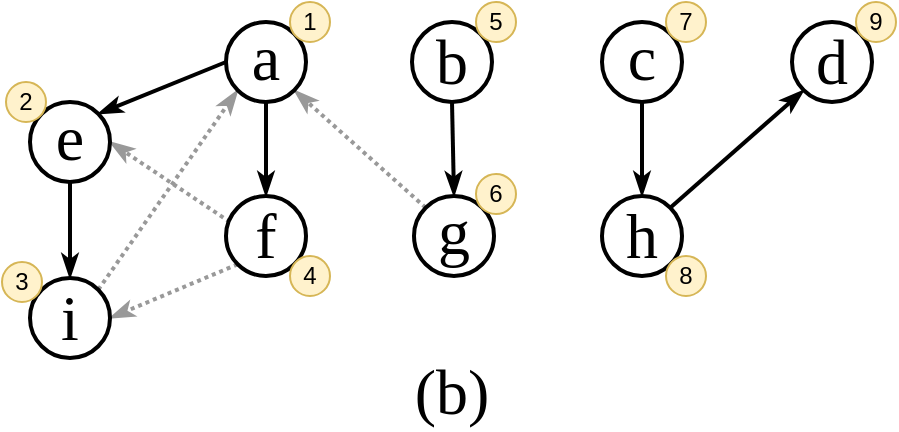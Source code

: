 <mxfile version="20.3.0" type="device"><diagram id="Kx9RLVFGo41pSHv8BL_H" name="Page-1"><mxGraphModel dx="280" dy="360" grid="1" gridSize="10" guides="1" tooltips="1" connect="1" arrows="1" fold="1" page="1" pageScale="1" pageWidth="850" pageHeight="1100" math="0" shadow="0"><root><mxCell id="0"/><mxCell id="1" parent="0"/><mxCell id="wQpvXFUsN-IykVYaDXSv-1" value="" style="group" vertex="1" connectable="0" parent="1"><mxGeometry x="26" y="30" width="447" height="210" as="geometry"/></mxCell><mxCell id="eeXSzk9cP0k9EHP_tW10-12" value="b" style="ellipse;whiteSpace=wrap;html=1;aspect=fixed;strokeWidth=2;fontFamily=Times New Roman;fontSize=32;" parent="wQpvXFUsN-IykVYaDXSv-1" vertex="1"><mxGeometry x="205" y="10" width="40" height="40" as="geometry"/></mxCell><mxCell id="eeXSzk9cP0k9EHP_tW10-13" value="c" style="ellipse;whiteSpace=wrap;html=1;aspect=fixed;strokeWidth=2;fontFamily=Times New Roman;fontSize=32;spacingTop=-5;" parent="wQpvXFUsN-IykVYaDXSv-1" vertex="1"><mxGeometry x="300" y="10" width="40" height="40" as="geometry"/></mxCell><mxCell id="eeXSzk9cP0k9EHP_tW10-14" value="d" style="ellipse;whiteSpace=wrap;html=1;aspect=fixed;strokeWidth=2;fontFamily=Times New Roman;fontSize=32;" parent="wQpvXFUsN-IykVYaDXSv-1" vertex="1"><mxGeometry x="395" y="10" width="40" height="40" as="geometry"/></mxCell><mxCell id="eeXSzk9cP0k9EHP_tW10-26" style="edgeStyle=none;rounded=0;orthogonalLoop=1;jettySize=auto;html=1;exitX=0.5;exitY=1;exitDx=0;exitDy=0;entryX=0.5;entryY=0;entryDx=0;entryDy=0;strokeWidth=2;fontFamily=Times New Roman;fontSize=32;endArrow=classicThin;endFill=1;" parent="wQpvXFUsN-IykVYaDXSv-1" source="eeXSzk9cP0k9EHP_tW10-11" target="eeXSzk9cP0k9EHP_tW10-16" edge="1"><mxGeometry relative="1" as="geometry"/></mxCell><mxCell id="RDcJosGaNFkXCT5x802M-5" style="edgeStyle=none;shape=connector;rounded=0;orthogonalLoop=1;jettySize=auto;html=1;exitX=0.5;exitY=1;exitDx=0;exitDy=0;entryX=0.5;entryY=0;entryDx=0;entryDy=0;labelBackgroundColor=default;strokeColor=default;strokeWidth=2;fontFamily=Times New Roman;fontSize=32;fontColor=default;endArrow=classicThin;endFill=1;" parent="wQpvXFUsN-IykVYaDXSv-1" source="eeXSzk9cP0k9EHP_tW10-12" target="eeXSzk9cP0k9EHP_tW10-17" edge="1"><mxGeometry relative="1" as="geometry"/></mxCell><mxCell id="eeXSzk9cP0k9EHP_tW10-30" style="edgeStyle=none;rounded=0;orthogonalLoop=1;jettySize=auto;html=1;exitX=1;exitY=0;exitDx=0;exitDy=0;entryX=0;entryY=1;entryDx=0;entryDy=0;strokeWidth=2;fontFamily=Times New Roman;fontSize=32;endArrow=classicThin;endFill=1;" parent="wQpvXFUsN-IykVYaDXSv-1" source="eeXSzk9cP0k9EHP_tW10-18" target="eeXSzk9cP0k9EHP_tW10-14" edge="1"><mxGeometry relative="1" as="geometry"/></mxCell><mxCell id="eeXSzk9cP0k9EHP_tW10-18" value="h" style="ellipse;whiteSpace=wrap;html=1;aspect=fixed;strokeWidth=2;fontFamily=Times New Roman;fontSize=32;" parent="wQpvXFUsN-IykVYaDXSv-1" vertex="1"><mxGeometry x="300" y="97" width="40" height="40" as="geometry"/></mxCell><mxCell id="eeXSzk9cP0k9EHP_tW10-29" style="edgeStyle=none;rounded=0;orthogonalLoop=1;jettySize=auto;html=1;exitX=0.5;exitY=1;exitDx=0;exitDy=0;entryX=0.5;entryY=0;entryDx=0;entryDy=0;strokeWidth=2;fontFamily=Times New Roman;fontSize=32;endArrow=classicThin;endFill=1;" parent="wQpvXFUsN-IykVYaDXSv-1" source="eeXSzk9cP0k9EHP_tW10-13" target="eeXSzk9cP0k9EHP_tW10-18" edge="1"><mxGeometry relative="1" as="geometry"/></mxCell><mxCell id="RDcJosGaNFkXCT5x802M-3" style="edgeStyle=none;shape=connector;rounded=0;orthogonalLoop=1;jettySize=auto;html=1;exitX=0;exitY=1;exitDx=0;exitDy=0;entryX=1;entryY=0.5;entryDx=0;entryDy=0;labelBackgroundColor=default;strokeColor=#999999;strokeWidth=2;fontFamily=Times New Roman;fontSize=32;fontColor=default;endArrow=classicThin;endFill=1;dashed=1;dashPattern=1 1;" parent="wQpvXFUsN-IykVYaDXSv-1" source="eeXSzk9cP0k9EHP_tW10-16" target="eeXSzk9cP0k9EHP_tW10-19" edge="1"><mxGeometry relative="1" as="geometry"/></mxCell><mxCell id="eeXSzk9cP0k9EHP_tW10-22" style="edgeStyle=none;rounded=0;orthogonalLoop=1;jettySize=auto;html=1;exitX=0.5;exitY=1;exitDx=0;exitDy=0;entryX=0.5;entryY=0;entryDx=0;entryDy=0;strokeWidth=2;fontFamily=Times New Roman;fontSize=32;endArrow=classicThin;endFill=1;" parent="wQpvXFUsN-IykVYaDXSv-1" source="eeXSzk9cP0k9EHP_tW10-15" target="eeXSzk9cP0k9EHP_tW10-19" edge="1"><mxGeometry relative="1" as="geometry"/></mxCell><mxCell id="eeXSzk9cP0k9EHP_tW10-21" style="edgeStyle=none;rounded=0;orthogonalLoop=1;jettySize=auto;html=1;exitX=1;exitY=1;exitDx=0;exitDy=0;strokeWidth=2;fontFamily=Times New Roman;fontSize=32;endArrow=none;endFill=0;" parent="wQpvXFUsN-IykVYaDXSv-1" source="eeXSzk9cP0k9EHP_tW10-15" target="eeXSzk9cP0k9EHP_tW10-15" edge="1"><mxGeometry relative="1" as="geometry"/></mxCell><mxCell id="eeXSzk9cP0k9EHP_tW10-31" value="(b)" style="text;html=1;strokeColor=none;fillColor=none;align=center;verticalAlign=middle;whiteSpace=wrap;rounded=0;strokeWidth=2;fontFamily=Times New Roman;fontSize=32;" parent="wQpvXFUsN-IykVYaDXSv-1" vertex="1"><mxGeometry x="15" y="180" width="420" height="30" as="geometry"/></mxCell><mxCell id="RDcJosGaNFkXCT5x802M-4" style="edgeStyle=none;shape=connector;rounded=0;orthogonalLoop=1;jettySize=auto;html=1;exitX=0;exitY=0;exitDx=0;exitDy=0;entryX=1;entryY=1;entryDx=0;entryDy=0;labelBackgroundColor=default;strokeColor=#999999;strokeWidth=2;fontFamily=Times New Roman;fontSize=32;fontColor=default;endArrow=classicThin;endFill=1;dashed=1;dashPattern=1 1;" parent="wQpvXFUsN-IykVYaDXSv-1" source="eeXSzk9cP0k9EHP_tW10-17" target="eeXSzk9cP0k9EHP_tW10-11" edge="1"><mxGeometry relative="1" as="geometry"/></mxCell><mxCell id="eeXSzk9cP0k9EHP_tW10-24" style="edgeStyle=none;rounded=0;orthogonalLoop=1;jettySize=auto;html=1;exitX=1;exitY=0;exitDx=0;exitDy=0;entryX=0;entryY=1;entryDx=0;entryDy=0;strokeWidth=2;fontFamily=Times New Roman;fontSize=32;endArrow=classicThin;endFill=1;dashed=1;dashPattern=1 1;strokeColor=#999999;" parent="wQpvXFUsN-IykVYaDXSv-1" source="eeXSzk9cP0k9EHP_tW10-19" target="eeXSzk9cP0k9EHP_tW10-11" edge="1"><mxGeometry relative="1" as="geometry"/></mxCell><mxCell id="RDcJosGaNFkXCT5x802M-2" style="edgeStyle=none;shape=connector;rounded=0;orthogonalLoop=1;jettySize=auto;html=1;exitX=0.05;exitY=0.325;exitDx=0;exitDy=0;entryX=1;entryY=0.5;entryDx=0;entryDy=0;labelBackgroundColor=default;strokeColor=#999999;strokeWidth=2;fontFamily=Times New Roman;fontSize=32;fontColor=default;endArrow=classicThin;endFill=1;exitPerimeter=0;dashed=1;dashPattern=1 1;" parent="wQpvXFUsN-IykVYaDXSv-1" source="eeXSzk9cP0k9EHP_tW10-16" target="eeXSzk9cP0k9EHP_tW10-15" edge="1"><mxGeometry relative="1" as="geometry"/></mxCell><mxCell id="Qn21uuuYZ8XtAdKPLyTa-5" value="5" style="ellipse;whiteSpace=wrap;html=1;aspect=fixed;fillColor=#fff2cc;strokeColor=#d6b656;container=0;" parent="wQpvXFUsN-IykVYaDXSv-1" vertex="1"><mxGeometry x="237" width="20" height="20" as="geometry"/></mxCell><mxCell id="Qn21uuuYZ8XtAdKPLyTa-7" value="7" style="ellipse;whiteSpace=wrap;html=1;aspect=fixed;fillColor=#fff2cc;strokeColor=#d6b656;container=0;" parent="wQpvXFUsN-IykVYaDXSv-1" vertex="1"><mxGeometry x="332" width="20" height="20" as="geometry"/></mxCell><mxCell id="Qn21uuuYZ8XtAdKPLyTa-8" value="8" style="ellipse;whiteSpace=wrap;html=1;aspect=fixed;fillColor=#fff2cc;strokeColor=#d6b656;container=0;" parent="wQpvXFUsN-IykVYaDXSv-1" vertex="1"><mxGeometry x="332" y="127" width="20" height="20" as="geometry"/></mxCell><mxCell id="Qn21uuuYZ8XtAdKPLyTa-9" value="9" style="ellipse;whiteSpace=wrap;html=1;aspect=fixed;fillColor=#fff2cc;strokeColor=#d6b656;container=0;" parent="wQpvXFUsN-IykVYaDXSv-1" vertex="1"><mxGeometry x="427" width="20" height="20" as="geometry"/></mxCell><mxCell id="eeXSzk9cP0k9EHP_tW10-25" style="edgeStyle=none;rounded=0;orthogonalLoop=1;jettySize=auto;html=1;exitX=0;exitY=0.5;exitDx=0;exitDy=0;entryX=1;entryY=0;entryDx=0;entryDy=0;strokeWidth=2;fontFamily=Times New Roman;fontSize=32;endArrow=classicThin;endFill=1;" parent="wQpvXFUsN-IykVYaDXSv-1" source="eeXSzk9cP0k9EHP_tW10-11" target="eeXSzk9cP0k9EHP_tW10-15" edge="1"><mxGeometry relative="1" as="geometry"/></mxCell><mxCell id="eeXSzk9cP0k9EHP_tW10-16" value="f" style="ellipse;whiteSpace=wrap;html=1;aspect=fixed;strokeWidth=2;fontFamily=Times New Roman;fontSize=32;" parent="wQpvXFUsN-IykVYaDXSv-1" vertex="1"><mxGeometry x="112" y="97" width="40" height="40" as="geometry"/></mxCell><mxCell id="Qn21uuuYZ8XtAdKPLyTa-4" value="4" style="ellipse;whiteSpace=wrap;html=1;aspect=fixed;fillColor=#fff2cc;strokeColor=#d6b656;container=0;" parent="wQpvXFUsN-IykVYaDXSv-1" vertex="1"><mxGeometry x="144" y="127" width="20" height="20" as="geometry"/></mxCell><mxCell id="eeXSzk9cP0k9EHP_tW10-17" value="g" style="ellipse;whiteSpace=wrap;html=1;aspect=fixed;strokeWidth=2;fontFamily=Times New Roman;fontSize=32;spacingTop=-5;" parent="wQpvXFUsN-IykVYaDXSv-1" vertex="1"><mxGeometry x="206" y="97" width="40" height="40" as="geometry"/></mxCell><mxCell id="Qn21uuuYZ8XtAdKPLyTa-6" value="6" style="ellipse;whiteSpace=wrap;html=1;aspect=fixed;fillColor=#fff2cc;strokeColor=#d6b656;container=0;" parent="wQpvXFUsN-IykVYaDXSv-1" vertex="1"><mxGeometry x="237" y="86" width="20" height="20" as="geometry"/></mxCell><mxCell id="eeXSzk9cP0k9EHP_tW10-11" value="a" style="ellipse;whiteSpace=wrap;html=1;aspect=fixed;strokeWidth=2;fontFamily=Times New Roman;fontSize=32;spacingTop=-5;" parent="wQpvXFUsN-IykVYaDXSv-1" vertex="1"><mxGeometry x="112" y="10" width="40" height="40" as="geometry"/></mxCell><mxCell id="Qn21uuuYZ8XtAdKPLyTa-1" value="1" style="ellipse;whiteSpace=wrap;html=1;aspect=fixed;fillColor=#fff2cc;strokeColor=#d6b656;container=0;" parent="wQpvXFUsN-IykVYaDXSv-1" vertex="1"><mxGeometry x="144" width="20" height="20" as="geometry"/></mxCell><mxCell id="eeXSzk9cP0k9EHP_tW10-15" value="e" style="ellipse;whiteSpace=wrap;html=1;aspect=fixed;strokeWidth=2;fontFamily=Times New Roman;fontSize=32;spacingTop=-5;" parent="wQpvXFUsN-IykVYaDXSv-1" vertex="1"><mxGeometry x="14" y="50" width="40" height="40" as="geometry"/></mxCell><mxCell id="Qn21uuuYZ8XtAdKPLyTa-2" value="2" style="ellipse;whiteSpace=wrap;html=1;aspect=fixed;fillColor=#fff2cc;strokeColor=#d6b656;container=0;" parent="wQpvXFUsN-IykVYaDXSv-1" vertex="1"><mxGeometry x="2" y="40" width="20" height="20" as="geometry"/></mxCell><mxCell id="eeXSzk9cP0k9EHP_tW10-19" value="i" style="ellipse;whiteSpace=wrap;html=1;aspect=fixed;strokeWidth=2;fontFamily=Times New Roman;fontSize=32;" parent="wQpvXFUsN-IykVYaDXSv-1" vertex="1"><mxGeometry x="14" y="138" width="40" height="40" as="geometry"/></mxCell><mxCell id="Qn21uuuYZ8XtAdKPLyTa-3" value="3" style="ellipse;whiteSpace=wrap;html=1;aspect=fixed;fillColor=#fff2cc;strokeColor=#d6b656;container=0;" parent="wQpvXFUsN-IykVYaDXSv-1" vertex="1"><mxGeometry y="130" width="20" height="20" as="geometry"/></mxCell></root></mxGraphModel></diagram></mxfile>